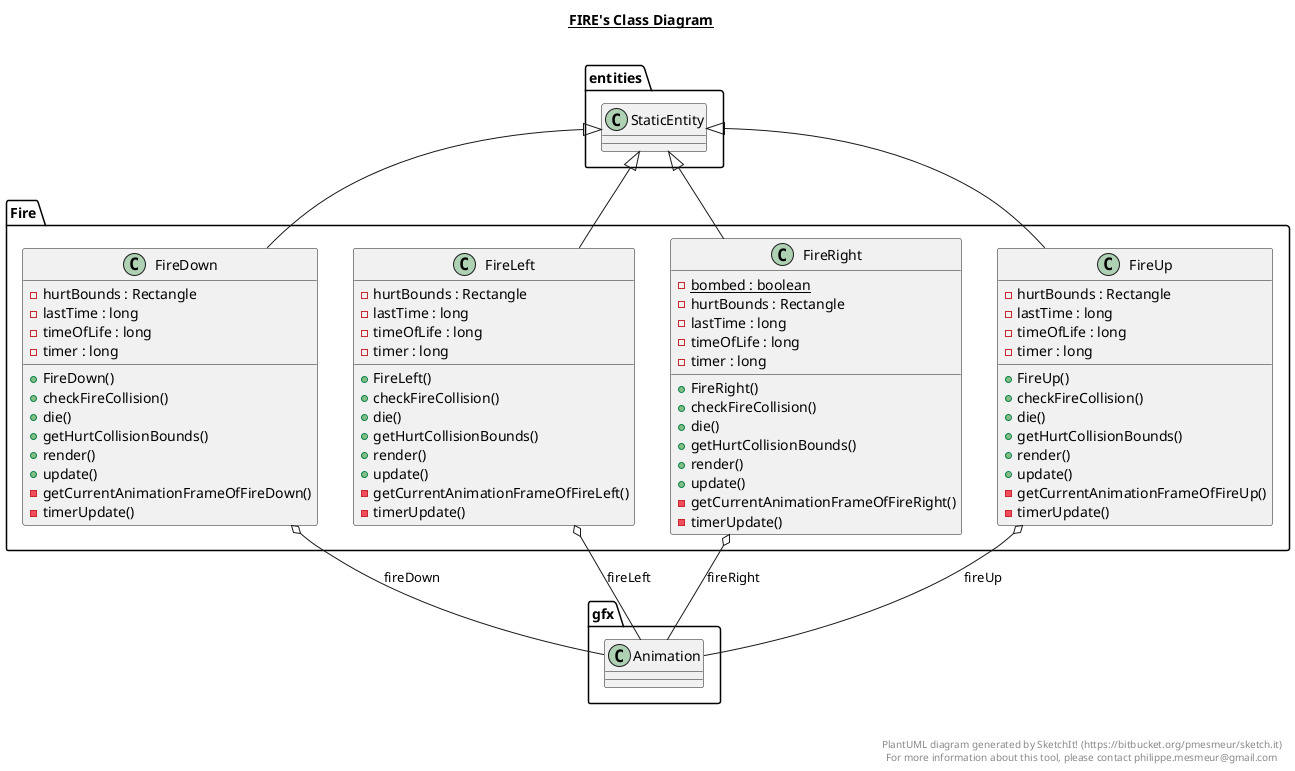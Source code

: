@startuml

title __FIRE's Class Diagram__\n

  namespace Fire {
    class Fire.FireDown {
        - hurtBounds : Rectangle
        - lastTime : long
        - timeOfLife : long
        - timer : long
        + FireDown()
        + checkFireCollision()
        + die()
        + getHurtCollisionBounds()
        + render()
        + update()
        - getCurrentAnimationFrameOfFireDown()
        - timerUpdate()
    }
  }
  

  namespace Fire {
    class Fire.FireLeft {
        - hurtBounds : Rectangle
        - lastTime : long
        - timeOfLife : long
        - timer : long
        + FireLeft()
        + checkFireCollision()
        + die()
        + getHurtCollisionBounds()
        + render()
        + update()
        - getCurrentAnimationFrameOfFireLeft()
        - timerUpdate()
    }
  }
  

  namespace Fire {
    class Fire.FireRight {
        {static} - bombed : boolean
        - hurtBounds : Rectangle
        - lastTime : long
        - timeOfLife : long
        - timer : long
        + FireRight()
        + checkFireCollision()
        + die()
        + getHurtCollisionBounds()
        + render()
        + update()
        - getCurrentAnimationFrameOfFireRight()
        - timerUpdate()
    }
  }
  

  namespace Fire {
    class Fire.FireUp {
        - hurtBounds : Rectangle
        - lastTime : long
        - timeOfLife : long
        - timer : long
        + FireUp()
        + checkFireCollision()
        + die()
        + getHurtCollisionBounds()
        + render()
        + update()
        - getCurrentAnimationFrameOfFireUp()
        - timerUpdate()
    }
  }
  

  Fire.FireDown -up-|> entities.StaticEntity
  Fire.FireDown o-- gfx.Animation : fireDown
  Fire.FireLeft -up-|> entities.StaticEntity
  Fire.FireLeft o-- gfx.Animation : fireLeft
  Fire.FireRight -up-|> entities.StaticEntity
  Fire.FireRight o-- gfx.Animation : fireRight
  Fire.FireUp -up-|> entities.StaticEntity
  Fire.FireUp o-- gfx.Animation : fireUp


right footer


PlantUML diagram generated by SketchIt! (https://bitbucket.org/pmesmeur/sketch.it)
For more information about this tool, please contact philippe.mesmeur@gmail.com
endfooter

@enduml
